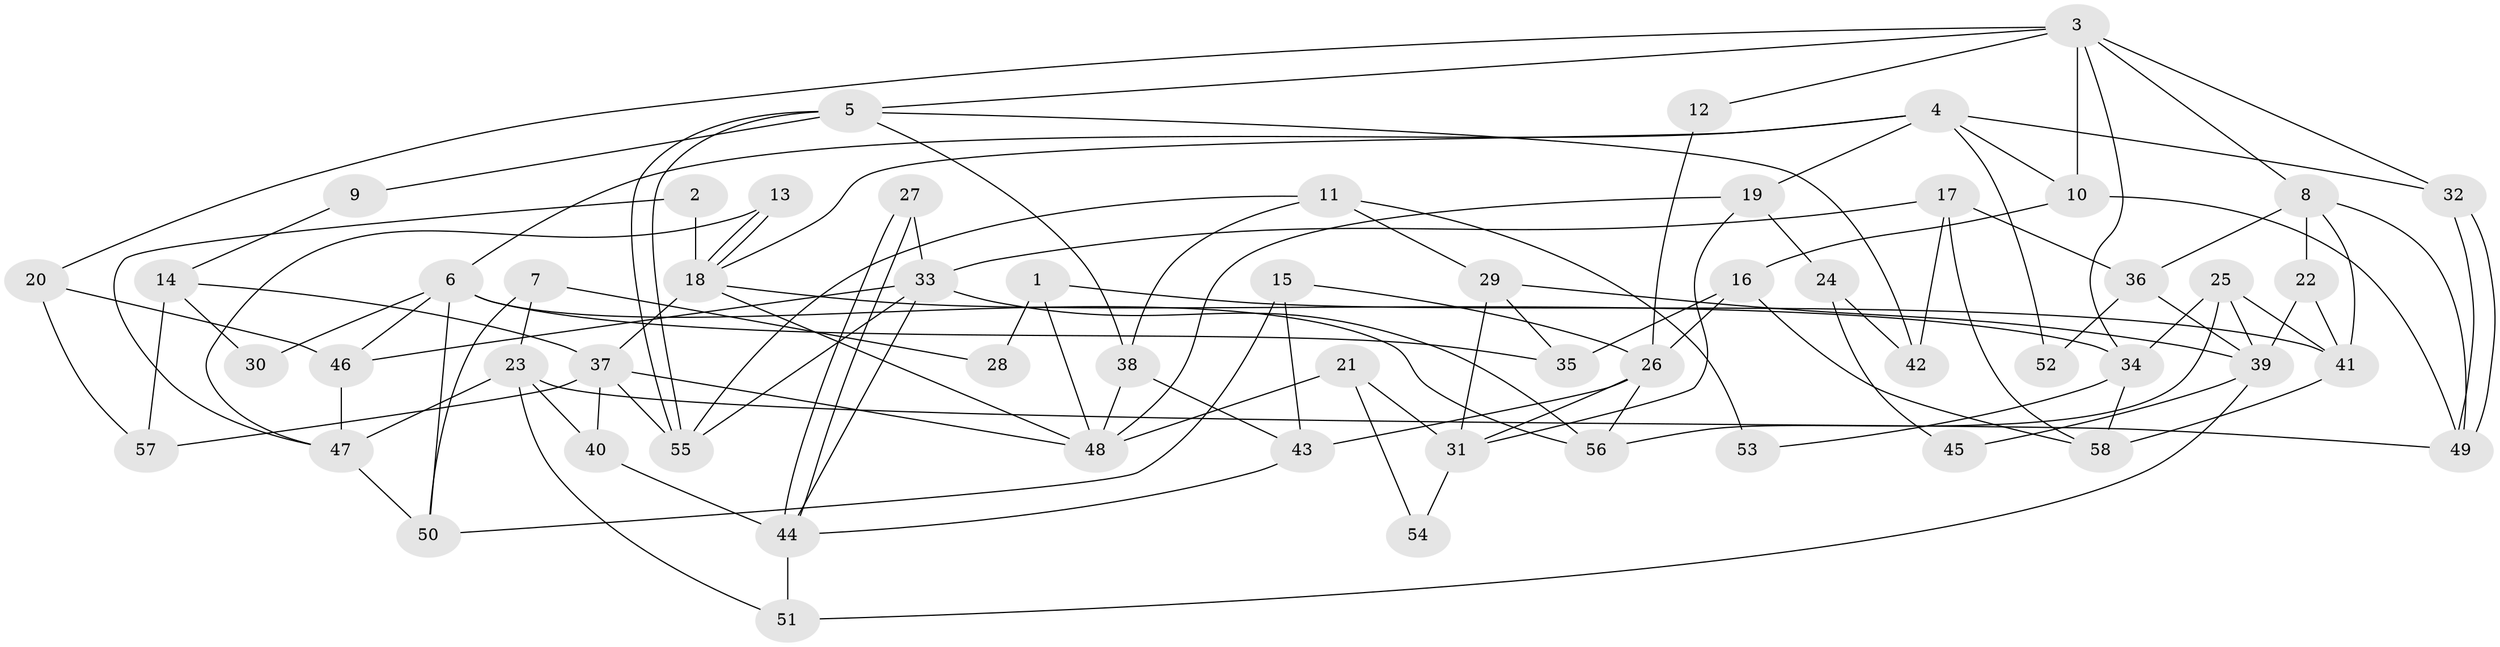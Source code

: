 // Generated by graph-tools (version 1.1) at 2025/26/03/09/25 03:26:20]
// undirected, 58 vertices, 116 edges
graph export_dot {
graph [start="1"]
  node [color=gray90,style=filled];
  1;
  2;
  3;
  4;
  5;
  6;
  7;
  8;
  9;
  10;
  11;
  12;
  13;
  14;
  15;
  16;
  17;
  18;
  19;
  20;
  21;
  22;
  23;
  24;
  25;
  26;
  27;
  28;
  29;
  30;
  31;
  32;
  33;
  34;
  35;
  36;
  37;
  38;
  39;
  40;
  41;
  42;
  43;
  44;
  45;
  46;
  47;
  48;
  49;
  50;
  51;
  52;
  53;
  54;
  55;
  56;
  57;
  58;
  1 -- 48;
  1 -- 41;
  1 -- 28;
  2 -- 18;
  2 -- 47;
  3 -- 32;
  3 -- 5;
  3 -- 8;
  3 -- 10;
  3 -- 12;
  3 -- 20;
  3 -- 34;
  4 -- 10;
  4 -- 18;
  4 -- 6;
  4 -- 19;
  4 -- 32;
  4 -- 52;
  5 -- 55;
  5 -- 55;
  5 -- 38;
  5 -- 9;
  5 -- 42;
  6 -- 56;
  6 -- 30;
  6 -- 35;
  6 -- 46;
  6 -- 50;
  7 -- 23;
  7 -- 50;
  7 -- 28;
  8 -- 49;
  8 -- 22;
  8 -- 36;
  8 -- 41;
  9 -- 14;
  10 -- 16;
  10 -- 49;
  11 -- 55;
  11 -- 29;
  11 -- 38;
  11 -- 53;
  12 -- 26;
  13 -- 18;
  13 -- 18;
  13 -- 47;
  14 -- 57;
  14 -- 37;
  14 -- 30;
  15 -- 26;
  15 -- 50;
  15 -- 43;
  16 -- 58;
  16 -- 35;
  16 -- 26;
  17 -- 58;
  17 -- 36;
  17 -- 33;
  17 -- 42;
  18 -- 37;
  18 -- 34;
  18 -- 48;
  19 -- 48;
  19 -- 24;
  19 -- 31;
  20 -- 46;
  20 -- 57;
  21 -- 48;
  21 -- 31;
  21 -- 54;
  22 -- 39;
  22 -- 41;
  23 -- 40;
  23 -- 49;
  23 -- 47;
  23 -- 51;
  24 -- 42;
  24 -- 45;
  25 -- 41;
  25 -- 34;
  25 -- 39;
  25 -- 56;
  26 -- 43;
  26 -- 31;
  26 -- 56;
  27 -- 44;
  27 -- 44;
  27 -- 33;
  29 -- 39;
  29 -- 31;
  29 -- 35;
  31 -- 54;
  32 -- 49;
  32 -- 49;
  33 -- 56;
  33 -- 44;
  33 -- 46;
  33 -- 55;
  34 -- 53;
  34 -- 58;
  36 -- 39;
  36 -- 52;
  37 -- 48;
  37 -- 55;
  37 -- 40;
  37 -- 57;
  38 -- 43;
  38 -- 48;
  39 -- 51;
  39 -- 45;
  40 -- 44;
  41 -- 58;
  43 -- 44;
  44 -- 51;
  46 -- 47;
  47 -- 50;
}
